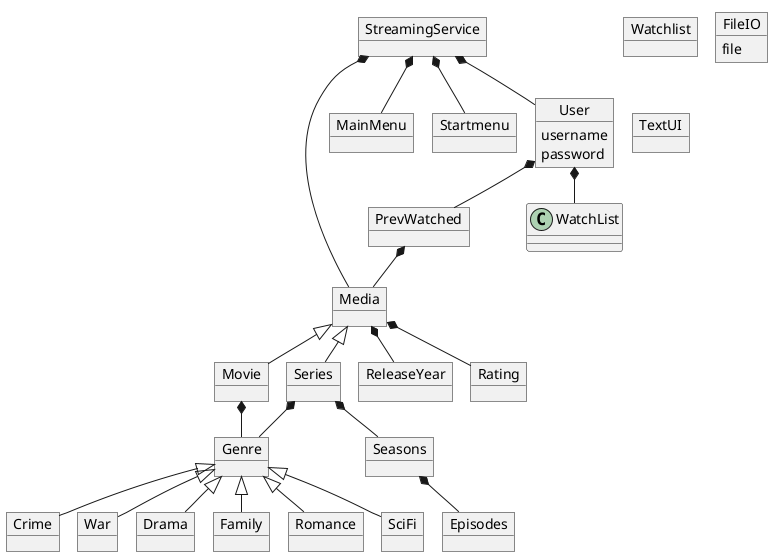 @startuml
!pragma layout smetana
'https://plantuml.com/sequence-diagram

object StreamingService

object Media

object MainMenu
object Startmenu
object Movie
object Series
object Genre
object Crime
object War
object Drama
object Family
object Romance
object SciFi
object Seasons
object Episodes
object ReleaseYear
object Rating
object User
User : username
User : password
object Watchlist
object PrevWatched





object FileIO
FileIO : file
object TextUI




StreamingService *-- Media
StreamingService *-- MainMenu
StreamingService *-- Startmenu
StreamingService *-- User
Media <|-- Movie
Media <|-- Series
Movie *-- Genre
Series *-- Genre
Genre <|-- Crime
Genre <|-- War
Genre <|-- Drama
Genre <|-- Family
Genre <|-- Romance
Genre <|-- SciFi
Series *-- Seasons
Seasons *-- Episodes
Media *-- Rating
Media *-- ReleaseYear
User *-- PrevWatched
User *-- WatchList
PrevWatched *-- Media




@enduml